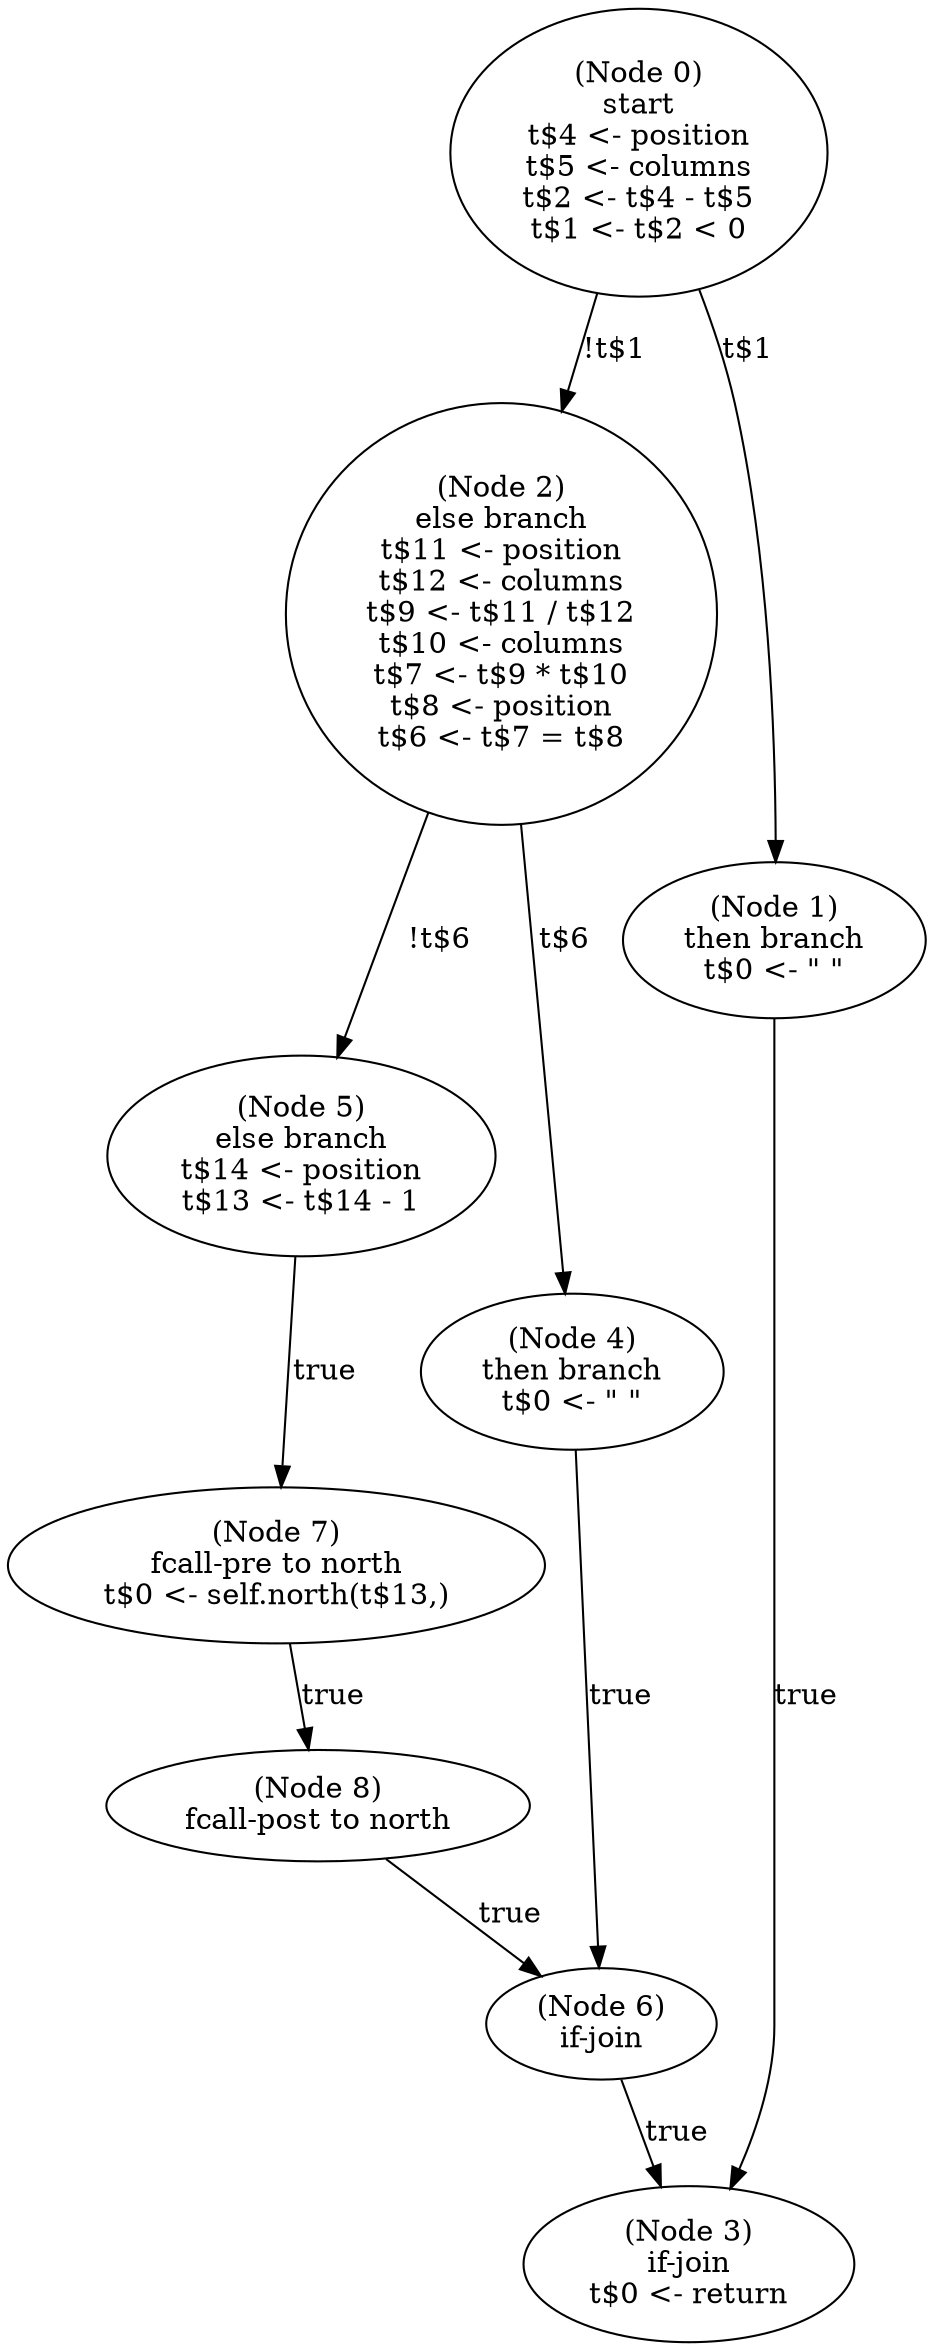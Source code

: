 digraph northwest_post {
  n0 [label="(Node 0)\nstart\nt$4 <- position\nt$5 <- columns\nt$2 <- t$4 - t$5\nt$1 <- t$2 < 0\n"];
 n0 -> n2 [label="!t$1"];
 n0 -> n1 [label="t$1"];
  n1 [label="(Node 1)\nthen branch\nt$0 <- \" \"\n"];
 n1 -> n3 [label="true"];
  n2 [label="(Node 2)\nelse branch\nt$11 <- position\nt$12 <- columns\nt$9 <- t$11 / t$12\nt$10 <- columns\nt$7 <- t$9 * t$10\nt$8 <- position\nt$6 <- t$7 = t$8\n"];
 n2 -> n5 [label="!t$6"];
 n2 -> n4 [label="t$6"];
  n3 [label="(Node 3)\nif-join\nt$0 <- return\n"];
  n4 [label="(Node 4)\nthen branch\nt$0 <- \" \"\n"];
 n4 -> n6 [label="true"];
  n5 [label="(Node 5)\nelse branch\nt$14 <- position\nt$13 <- t$14 - 1\n"];
 n5 -> n7 [label="true"];
  n6 [label="(Node 6)\nif-join\n"];
 n6 -> n3 [label="true"];
  n7 [label="(Node 7)\nfcall-pre to north\nt$0 <- self.north(t$13,)\n"];
 n7 -> n8 [label="true"];
  n8 [label="(Node 8)\nfcall-post to north\n"];
 n8 -> n6 [label="true"];
}

